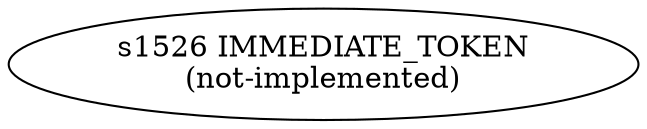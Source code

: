 
  digraph escape_sequence {
  
    rankdir=LR;
  
    s1526 [label="s1526 IMMEDIATE_TOKEN\n(not-implemented)"];
  
  }
  